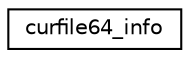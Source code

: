 digraph "类继承关系图"
{
  edge [fontname="Helvetica",fontsize="10",labelfontname="Helvetica",labelfontsize="10"];
  node [fontname="Helvetica",fontsize="10",shape=record];
  rankdir="LR";
  Node0 [label="curfile64_info",height=0.2,width=0.4,color="black", fillcolor="white", style="filled",URL="$structcurfile64__info.html"];
}
